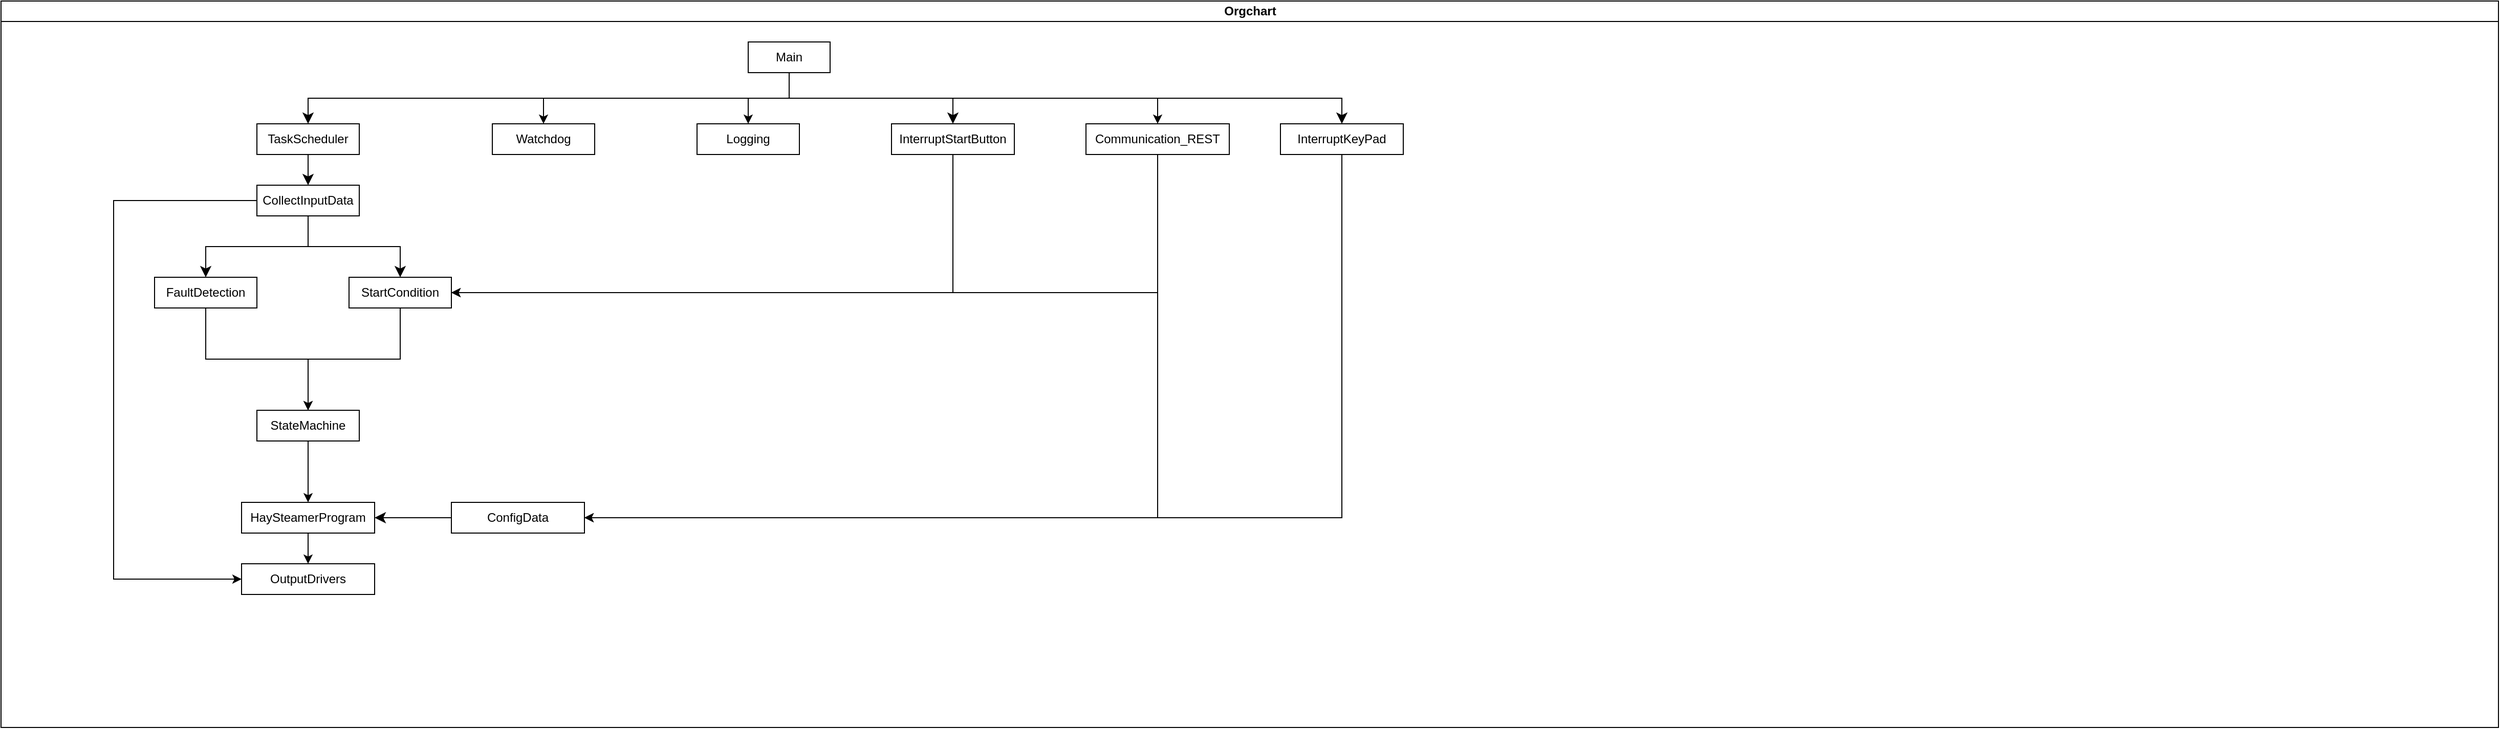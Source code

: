 <mxfile version="27.1.6">
  <diagram id="prtHgNgQTEPvFCAcTncT" name="Page-1">
    <mxGraphModel dx="3072" dy="756" grid="1" gridSize="10" guides="1" tooltips="1" connect="1" arrows="1" fold="1" page="1" pageScale="1" pageWidth="827" pageHeight="1169" math="0" shadow="0">
      <root>
        <mxCell id="0" />
        <mxCell id="1" parent="0" />
        <mxCell id="dNxyNK7c78bLwvsdeMH5-11" value="Orgchart" style="swimlane;html=1;startSize=20;horizontal=1;containerType=tree;glass=0;" parent="1" vertex="1">
          <mxGeometry x="-1580" y="20" width="2440" height="710" as="geometry" />
        </mxCell>
        <mxCell id="BtHL0e1dHnn02Y5CUmkc-42" style="edgeStyle=orthogonalEdgeStyle;rounded=0;orthogonalLoop=1;jettySize=auto;html=1;exitX=0.5;exitY=1;exitDx=0;exitDy=0;entryX=0.5;entryY=0;entryDx=0;entryDy=0;" edge="1" parent="dNxyNK7c78bLwvsdeMH5-11" source="BtHL0e1dHnn02Y5CUmkc-1" target="BtHL0e1dHnn02Y5CUmkc-41">
          <mxGeometry relative="1" as="geometry" />
        </mxCell>
        <mxCell id="BtHL0e1dHnn02Y5CUmkc-1" value="Main" style="rounded=0;whiteSpace=wrap;html=1;" vertex="1" parent="dNxyNK7c78bLwvsdeMH5-11">
          <mxGeometry x="730" y="40" width="80" height="30" as="geometry" />
        </mxCell>
        <mxCell id="BtHL0e1dHnn02Y5CUmkc-2" value="TaskScheduler" style="rounded=0;whiteSpace=wrap;html=1;" vertex="1" parent="dNxyNK7c78bLwvsdeMH5-11">
          <mxGeometry x="250" y="120" width="100" height="30" as="geometry" />
        </mxCell>
        <mxCell id="BtHL0e1dHnn02Y5CUmkc-37" style="edgeStyle=orthogonalEdgeStyle;rounded=0;orthogonalLoop=1;jettySize=auto;html=1;exitX=0.5;exitY=1;exitDx=0;exitDy=0;entryX=1;entryY=0.5;entryDx=0;entryDy=0;" edge="1" parent="dNxyNK7c78bLwvsdeMH5-11" source="BtHL0e1dHnn02Y5CUmkc-3" target="BtHL0e1dHnn02Y5CUmkc-15">
          <mxGeometry relative="1" as="geometry" />
        </mxCell>
        <mxCell id="BtHL0e1dHnn02Y5CUmkc-3" value="InterruptStartButton" style="rounded=0;whiteSpace=wrap;html=1;" vertex="1" parent="dNxyNK7c78bLwvsdeMH5-11">
          <mxGeometry x="870" y="120" width="120" height="30" as="geometry" />
        </mxCell>
        <mxCell id="BtHL0e1dHnn02Y5CUmkc-38" style="edgeStyle=orthogonalEdgeStyle;rounded=0;orthogonalLoop=1;jettySize=auto;html=1;exitX=0.5;exitY=1;exitDx=0;exitDy=0;entryX=1;entryY=0.5;entryDx=0;entryDy=0;" edge="1" parent="dNxyNK7c78bLwvsdeMH5-11" source="BtHL0e1dHnn02Y5CUmkc-4" target="BtHL0e1dHnn02Y5CUmkc-26">
          <mxGeometry relative="1" as="geometry" />
        </mxCell>
        <mxCell id="BtHL0e1dHnn02Y5CUmkc-4" value="InterruptKeyPad" style="rounded=0;whiteSpace=wrap;html=1;" vertex="1" parent="dNxyNK7c78bLwvsdeMH5-11">
          <mxGeometry x="1250" y="120" width="120" height="30" as="geometry" />
        </mxCell>
        <mxCell id="BtHL0e1dHnn02Y5CUmkc-7" value="" style="edgeStyle=elbowEdgeStyle;elbow=vertical;endArrow=classic;html=1;curved=0;rounded=0;endSize=8;startSize=8;entryX=0.5;entryY=0;entryDx=0;entryDy=0;exitX=0.5;exitY=1;exitDx=0;exitDy=0;" edge="1" parent="dNxyNK7c78bLwvsdeMH5-11" source="BtHL0e1dHnn02Y5CUmkc-1" target="BtHL0e1dHnn02Y5CUmkc-2">
          <mxGeometry width="50" height="50" relative="1" as="geometry">
            <mxPoint x="590" y="100" as="sourcePoint" />
            <mxPoint x="640" y="50" as="targetPoint" />
          </mxGeometry>
        </mxCell>
        <mxCell id="BtHL0e1dHnn02Y5CUmkc-8" value="" style="edgeStyle=elbowEdgeStyle;elbow=vertical;endArrow=classic;html=1;curved=0;rounded=0;endSize=8;startSize=8;entryX=0.5;entryY=0;entryDx=0;entryDy=0;exitX=0.5;exitY=1;exitDx=0;exitDy=0;" edge="1" parent="dNxyNK7c78bLwvsdeMH5-11" source="BtHL0e1dHnn02Y5CUmkc-1" target="BtHL0e1dHnn02Y5CUmkc-3">
          <mxGeometry width="50" height="50" relative="1" as="geometry">
            <mxPoint x="1040" y="120" as="sourcePoint" />
            <mxPoint x="680" y="150" as="targetPoint" />
          </mxGeometry>
        </mxCell>
        <mxCell id="BtHL0e1dHnn02Y5CUmkc-9" value="" style="edgeStyle=elbowEdgeStyle;elbow=vertical;endArrow=classic;html=1;curved=0;rounded=0;endSize=8;startSize=8;entryX=0.5;entryY=0;entryDx=0;entryDy=0;exitX=0.5;exitY=1;exitDx=0;exitDy=0;" edge="1" parent="dNxyNK7c78bLwvsdeMH5-11" source="BtHL0e1dHnn02Y5CUmkc-1" target="BtHL0e1dHnn02Y5CUmkc-4">
          <mxGeometry width="50" height="50" relative="1" as="geometry">
            <mxPoint x="980" y="70" as="sourcePoint" />
            <mxPoint x="1140" y="90" as="targetPoint" />
          </mxGeometry>
        </mxCell>
        <mxCell id="BtHL0e1dHnn02Y5CUmkc-50" style="edgeStyle=orthogonalEdgeStyle;rounded=0;orthogonalLoop=1;jettySize=auto;html=1;exitX=0;exitY=0.5;exitDx=0;exitDy=0;entryX=0;entryY=0.5;entryDx=0;entryDy=0;" edge="1" parent="dNxyNK7c78bLwvsdeMH5-11" source="BtHL0e1dHnn02Y5CUmkc-11" target="BtHL0e1dHnn02Y5CUmkc-39">
          <mxGeometry relative="1" as="geometry">
            <Array as="points">
              <mxPoint x="110" y="195" />
              <mxPoint x="110" y="565" />
            </Array>
          </mxGeometry>
        </mxCell>
        <mxCell id="BtHL0e1dHnn02Y5CUmkc-11" value="CollectInputData" style="rounded=0;whiteSpace=wrap;html=1;" vertex="1" parent="dNxyNK7c78bLwvsdeMH5-11">
          <mxGeometry x="250" y="180" width="100" height="30" as="geometry" />
        </mxCell>
        <mxCell id="BtHL0e1dHnn02Y5CUmkc-30" style="edgeStyle=orthogonalEdgeStyle;rounded=0;orthogonalLoop=1;jettySize=auto;html=1;exitX=0.5;exitY=1;exitDx=0;exitDy=0;entryX=0.5;entryY=0;entryDx=0;entryDy=0;" edge="1" parent="dNxyNK7c78bLwvsdeMH5-11" source="BtHL0e1dHnn02Y5CUmkc-13" target="BtHL0e1dHnn02Y5CUmkc-29">
          <mxGeometry relative="1" as="geometry" />
        </mxCell>
        <mxCell id="BtHL0e1dHnn02Y5CUmkc-13" value="FaultDetection" style="rounded=0;whiteSpace=wrap;html=1;" vertex="1" parent="dNxyNK7c78bLwvsdeMH5-11">
          <mxGeometry x="150" y="270" width="100" height="30" as="geometry" />
        </mxCell>
        <mxCell id="BtHL0e1dHnn02Y5CUmkc-31" style="edgeStyle=orthogonalEdgeStyle;rounded=0;orthogonalLoop=1;jettySize=auto;html=1;exitX=0.5;exitY=1;exitDx=0;exitDy=0;entryX=0.5;entryY=0;entryDx=0;entryDy=0;" edge="1" parent="dNxyNK7c78bLwvsdeMH5-11" source="BtHL0e1dHnn02Y5CUmkc-15" target="BtHL0e1dHnn02Y5CUmkc-29">
          <mxGeometry relative="1" as="geometry" />
        </mxCell>
        <mxCell id="BtHL0e1dHnn02Y5CUmkc-15" value="StartCondition" style="rounded=0;whiteSpace=wrap;html=1;" vertex="1" parent="dNxyNK7c78bLwvsdeMH5-11">
          <mxGeometry x="340" y="270" width="100" height="30" as="geometry" />
        </mxCell>
        <mxCell id="BtHL0e1dHnn02Y5CUmkc-32" style="edgeStyle=orthogonalEdgeStyle;rounded=0;orthogonalLoop=1;jettySize=auto;html=1;entryX=0.5;entryY=0;entryDx=0;entryDy=0;exitX=0.5;exitY=1;exitDx=0;exitDy=0;" edge="1" parent="dNxyNK7c78bLwvsdeMH5-11" source="BtHL0e1dHnn02Y5CUmkc-29" target="BtHL0e1dHnn02Y5CUmkc-16">
          <mxGeometry relative="1" as="geometry">
            <mxPoint x="290" y="500" as="sourcePoint" />
          </mxGeometry>
        </mxCell>
        <mxCell id="BtHL0e1dHnn02Y5CUmkc-40" style="edgeStyle=orthogonalEdgeStyle;rounded=0;orthogonalLoop=1;jettySize=auto;html=1;exitX=0.5;exitY=1;exitDx=0;exitDy=0;entryX=0.5;entryY=0;entryDx=0;entryDy=0;" edge="1" parent="dNxyNK7c78bLwvsdeMH5-11" source="BtHL0e1dHnn02Y5CUmkc-16" target="BtHL0e1dHnn02Y5CUmkc-39">
          <mxGeometry relative="1" as="geometry" />
        </mxCell>
        <mxCell id="BtHL0e1dHnn02Y5CUmkc-16" value="HaySteamerProgram" style="rounded=0;whiteSpace=wrap;html=1;" vertex="1" parent="dNxyNK7c78bLwvsdeMH5-11">
          <mxGeometry x="235" y="490" width="130" height="30" as="geometry" />
        </mxCell>
        <mxCell id="BtHL0e1dHnn02Y5CUmkc-19" value="" style="edgeStyle=elbowEdgeStyle;elbow=vertical;endArrow=classic;html=1;curved=0;rounded=0;endSize=8;startSize=8;exitX=0.5;exitY=1;exitDx=0;exitDy=0;entryX=0.5;entryY=0;entryDx=0;entryDy=0;" edge="1" parent="dNxyNK7c78bLwvsdeMH5-11" source="BtHL0e1dHnn02Y5CUmkc-2" target="BtHL0e1dHnn02Y5CUmkc-11">
          <mxGeometry width="50" height="50" relative="1" as="geometry">
            <mxPoint x="550" y="280" as="sourcePoint" />
            <mxPoint x="600" y="230" as="targetPoint" />
          </mxGeometry>
        </mxCell>
        <mxCell id="BtHL0e1dHnn02Y5CUmkc-20" value="" style="edgeStyle=elbowEdgeStyle;elbow=vertical;endArrow=classic;html=1;curved=0;rounded=0;endSize=8;startSize=8;exitX=0.5;exitY=1;exitDx=0;exitDy=0;entryX=0.5;entryY=0;entryDx=0;entryDy=0;" edge="1" parent="dNxyNK7c78bLwvsdeMH5-11" source="BtHL0e1dHnn02Y5CUmkc-11" target="BtHL0e1dHnn02Y5CUmkc-13">
          <mxGeometry width="50" height="50" relative="1" as="geometry">
            <mxPoint x="550" y="280" as="sourcePoint" />
            <mxPoint x="600" y="230" as="targetPoint" />
          </mxGeometry>
        </mxCell>
        <mxCell id="BtHL0e1dHnn02Y5CUmkc-21" value="" style="edgeStyle=elbowEdgeStyle;elbow=vertical;endArrow=classic;html=1;curved=0;rounded=0;endSize=8;startSize=8;exitX=0.5;exitY=1;exitDx=0;exitDy=0;" edge="1" parent="dNxyNK7c78bLwvsdeMH5-11" source="BtHL0e1dHnn02Y5CUmkc-11" target="BtHL0e1dHnn02Y5CUmkc-15">
          <mxGeometry width="50" height="50" relative="1" as="geometry">
            <mxPoint x="550" y="280" as="sourcePoint" />
            <mxPoint x="600" y="230" as="targetPoint" />
          </mxGeometry>
        </mxCell>
        <mxCell id="BtHL0e1dHnn02Y5CUmkc-26" value="ConfigData" style="rounded=0;whiteSpace=wrap;html=1;" vertex="1" parent="dNxyNK7c78bLwvsdeMH5-11">
          <mxGeometry x="440" y="490" width="130" height="30" as="geometry" />
        </mxCell>
        <mxCell id="BtHL0e1dHnn02Y5CUmkc-27" value="" style="edgeStyle=elbowEdgeStyle;elbow=vertical;endArrow=classic;html=1;curved=0;rounded=0;endSize=8;startSize=8;exitX=0;exitY=0.5;exitDx=0;exitDy=0;entryX=1;entryY=0.5;entryDx=0;entryDy=0;" edge="1" parent="dNxyNK7c78bLwvsdeMH5-11" source="BtHL0e1dHnn02Y5CUmkc-26" target="BtHL0e1dHnn02Y5CUmkc-16">
          <mxGeometry width="50" height="50" relative="1" as="geometry">
            <mxPoint x="550" y="280" as="sourcePoint" />
            <mxPoint x="600" y="230" as="targetPoint" />
          </mxGeometry>
        </mxCell>
        <mxCell id="BtHL0e1dHnn02Y5CUmkc-29" value="StateMachine" style="rounded=0;whiteSpace=wrap;html=1;" vertex="1" parent="dNxyNK7c78bLwvsdeMH5-11">
          <mxGeometry x="250" y="400" width="100" height="30" as="geometry" />
        </mxCell>
        <mxCell id="BtHL0e1dHnn02Y5CUmkc-35" style="edgeStyle=orthogonalEdgeStyle;rounded=0;orthogonalLoop=1;jettySize=auto;html=1;exitX=0.5;exitY=0;exitDx=0;exitDy=0;entryX=0.5;entryY=1;entryDx=0;entryDy=0;startArrow=classic;startFill=1;endArrow=none;" edge="1" parent="dNxyNK7c78bLwvsdeMH5-11" source="BtHL0e1dHnn02Y5CUmkc-33" target="BtHL0e1dHnn02Y5CUmkc-1">
          <mxGeometry relative="1" as="geometry" />
        </mxCell>
        <mxCell id="BtHL0e1dHnn02Y5CUmkc-33" value="Watchdog" style="rounded=0;whiteSpace=wrap;html=1;" vertex="1" parent="dNxyNK7c78bLwvsdeMH5-11">
          <mxGeometry x="480" y="120" width="100" height="30" as="geometry" />
        </mxCell>
        <mxCell id="BtHL0e1dHnn02Y5CUmkc-36" style="edgeStyle=orthogonalEdgeStyle;rounded=0;orthogonalLoop=1;jettySize=auto;html=1;exitX=0.5;exitY=0;exitDx=0;exitDy=0;entryX=0.5;entryY=1;entryDx=0;entryDy=0;startArrow=classic;startFill=1;endArrow=none;" edge="1" parent="dNxyNK7c78bLwvsdeMH5-11" source="BtHL0e1dHnn02Y5CUmkc-34" target="BtHL0e1dHnn02Y5CUmkc-1">
          <mxGeometry relative="1" as="geometry" />
        </mxCell>
        <mxCell id="BtHL0e1dHnn02Y5CUmkc-34" value="Logging" style="rounded=0;whiteSpace=wrap;html=1;" vertex="1" parent="dNxyNK7c78bLwvsdeMH5-11">
          <mxGeometry x="680" y="120" width="100" height="30" as="geometry" />
        </mxCell>
        <mxCell id="BtHL0e1dHnn02Y5CUmkc-39" value="OutputDrivers" style="rounded=0;whiteSpace=wrap;html=1;" vertex="1" parent="dNxyNK7c78bLwvsdeMH5-11">
          <mxGeometry x="235" y="550" width="130" height="30" as="geometry" />
        </mxCell>
        <mxCell id="BtHL0e1dHnn02Y5CUmkc-45" style="edgeStyle=orthogonalEdgeStyle;rounded=0;orthogonalLoop=1;jettySize=auto;html=1;exitX=0.5;exitY=1;exitDx=0;exitDy=0;entryX=1;entryY=0.5;entryDx=0;entryDy=0;" edge="1" parent="dNxyNK7c78bLwvsdeMH5-11" source="BtHL0e1dHnn02Y5CUmkc-41" target="BtHL0e1dHnn02Y5CUmkc-26">
          <mxGeometry relative="1" as="geometry" />
        </mxCell>
        <mxCell id="BtHL0e1dHnn02Y5CUmkc-46" style="edgeStyle=orthogonalEdgeStyle;rounded=0;orthogonalLoop=1;jettySize=auto;html=1;exitX=0.5;exitY=1;exitDx=0;exitDy=0;entryX=1;entryY=0.5;entryDx=0;entryDy=0;jumpStyle=arc;jumpSize=13;" edge="1" parent="dNxyNK7c78bLwvsdeMH5-11" source="BtHL0e1dHnn02Y5CUmkc-41" target="BtHL0e1dHnn02Y5CUmkc-15">
          <mxGeometry relative="1" as="geometry" />
        </mxCell>
        <mxCell id="BtHL0e1dHnn02Y5CUmkc-41" value="Communication_REST" style="rounded=0;whiteSpace=wrap;html=1;" vertex="1" parent="dNxyNK7c78bLwvsdeMH5-11">
          <mxGeometry x="1060" y="120" width="140" height="30" as="geometry" />
        </mxCell>
      </root>
    </mxGraphModel>
  </diagram>
</mxfile>
